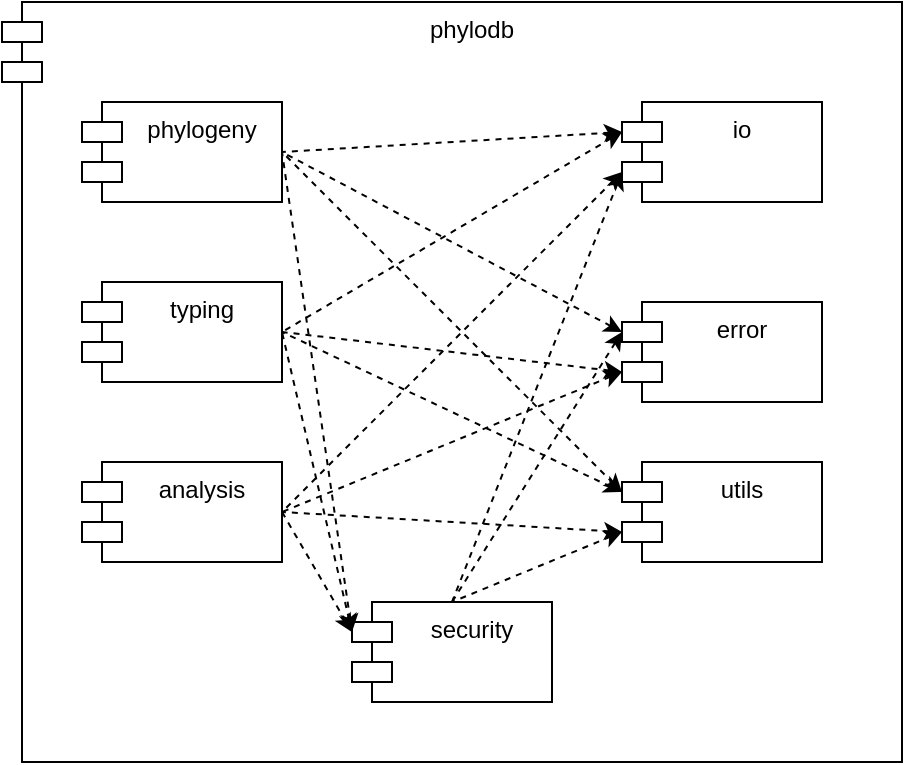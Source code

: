 <mxfile version="13.6.9" type="device"><diagram id="ETHq3ymNepKbzWfXXgI2" name="Page-1"><mxGraphModel dx="1038" dy="631" grid="1" gridSize="10" guides="1" tooltips="1" connect="1" arrows="1" fold="1" page="1" pageScale="1" pageWidth="850" pageHeight="1100" math="0" shadow="0"><root><mxCell id="0"/><mxCell id="1" parent="0"/><mxCell id="CxKGNdxVy_CJbZs6cydb-8" value="phylodb" style="shape=module;align=left;spacingLeft=20;align=center;verticalAlign=top;fillColor=none;" parent="1" vertex="1"><mxGeometry x="200" y="360" width="450" height="380" as="geometry"/></mxCell><mxCell id="CxKGNdxVy_CJbZs6cydb-10" value="analysis" style="shape=module;align=left;spacingLeft=20;align=center;verticalAlign=top;" parent="1" vertex="1"><mxGeometry x="240" y="590" width="100" height="50" as="geometry"/></mxCell><mxCell id="CxKGNdxVy_CJbZs6cydb-11" value="typing" style="shape=module;align=left;spacingLeft=20;align=center;verticalAlign=top;" parent="1" vertex="1"><mxGeometry x="240" y="500" width="100" height="50" as="geometry"/></mxCell><mxCell id="CxKGNdxVy_CJbZs6cydb-12" value="phylogeny" style="shape=module;align=left;spacingLeft=20;align=center;verticalAlign=top;" parent="1" vertex="1"><mxGeometry x="240" y="410" width="100" height="50" as="geometry"/></mxCell><mxCell id="CxKGNdxVy_CJbZs6cydb-13" value="io" style="shape=module;align=left;spacingLeft=20;align=center;verticalAlign=top;" parent="1" vertex="1"><mxGeometry x="510" y="410" width="100" height="50" as="geometry"/></mxCell><mxCell id="CxKGNdxVy_CJbZs6cydb-14" value="error" style="shape=module;align=left;spacingLeft=20;align=center;verticalAlign=top;" parent="1" vertex="1"><mxGeometry x="510" y="510" width="100" height="50" as="geometry"/></mxCell><mxCell id="CxKGNdxVy_CJbZs6cydb-15" value="utils" style="shape=module;align=left;spacingLeft=20;align=center;verticalAlign=top;" parent="1" vertex="1"><mxGeometry x="510" y="590" width="100" height="50" as="geometry"/></mxCell><mxCell id="CxKGNdxVy_CJbZs6cydb-16" value="" style="endArrow=none;dashed=1;html=1;entryX=1;entryY=0.5;entryDx=0;entryDy=0;exitX=0;exitY=0;exitDx=0;exitDy=15;exitPerimeter=0;startArrow=classic;startFill=1;" parent="1" source="CxKGNdxVy_CJbZs6cydb-13" target="CxKGNdxVy_CJbZs6cydb-12" edge="1"><mxGeometry width="50" height="50" relative="1" as="geometry"><mxPoint x="450" y="660" as="sourcePoint"/><mxPoint x="500" y="610" as="targetPoint"/></mxGeometry></mxCell><mxCell id="CxKGNdxVy_CJbZs6cydb-17" value="" style="endArrow=none;dashed=1;html=1;entryX=1;entryY=0.5;entryDx=0;entryDy=0;exitX=0;exitY=0;exitDx=0;exitDy=15;exitPerimeter=0;startArrow=classic;startFill=1;" parent="1" source="CxKGNdxVy_CJbZs6cydb-13" target="CxKGNdxVy_CJbZs6cydb-11" edge="1"><mxGeometry width="50" height="50" relative="1" as="geometry"><mxPoint x="480" y="465" as="sourcePoint"/><mxPoint x="370" y="445" as="targetPoint"/></mxGeometry></mxCell><mxCell id="CxKGNdxVy_CJbZs6cydb-18" value="" style="endArrow=none;dashed=1;html=1;entryX=1;entryY=0.5;entryDx=0;entryDy=0;startArrow=classic;startFill=1;exitX=0;exitY=0;exitDx=0;exitDy=35;exitPerimeter=0;" parent="1" source="CxKGNdxVy_CJbZs6cydb-13" target="CxKGNdxVy_CJbZs6cydb-10" edge="1"><mxGeometry width="50" height="50" relative="1" as="geometry"><mxPoint x="470" y="480" as="sourcePoint"/><mxPoint x="370" y="525" as="targetPoint"/></mxGeometry></mxCell><mxCell id="CxKGNdxVy_CJbZs6cydb-20" value="" style="endArrow=none;dashed=1;html=1;entryX=0.5;entryY=0;entryDx=0;entryDy=0;startArrow=classic;startFill=1;exitX=0;exitY=0;exitDx=0;exitDy=35;exitPerimeter=0;" parent="1" source="CxKGNdxVy_CJbZs6cydb-13" target="CxKGNdxVy_CJbZs6cydb-9" edge="1"><mxGeometry width="50" height="50" relative="1" as="geometry"><mxPoint x="460" y="480" as="sourcePoint"/><mxPoint x="370" y="605.0" as="targetPoint"/></mxGeometry></mxCell><mxCell id="CxKGNdxVy_CJbZs6cydb-21" value="" style="endArrow=none;dashed=1;html=1;entryX=1;entryY=0.5;entryDx=0;entryDy=0;exitX=0;exitY=0;exitDx=0;exitDy=15;exitPerimeter=0;startArrow=classic;startFill=1;" parent="1" source="CxKGNdxVy_CJbZs6cydb-14" target="CxKGNdxVy_CJbZs6cydb-12" edge="1"><mxGeometry width="50" height="50" relative="1" as="geometry"><mxPoint x="480" y="465" as="sourcePoint"/><mxPoint x="370" y="445" as="targetPoint"/></mxGeometry></mxCell><mxCell id="CxKGNdxVy_CJbZs6cydb-22" value="" style="endArrow=none;dashed=1;html=1;entryX=1;entryY=0.5;entryDx=0;entryDy=0;exitX=0;exitY=0;exitDx=0;exitDy=15;exitPerimeter=0;startArrow=classic;startFill=1;" parent="1" source="CxKGNdxVy_CJbZs6cydb-9" target="CxKGNdxVy_CJbZs6cydb-11" edge="1"><mxGeometry width="50" height="50" relative="1" as="geometry"><mxPoint x="480" y="550" as="sourcePoint"/><mxPoint x="370" y="445" as="targetPoint"/></mxGeometry></mxCell><mxCell id="CxKGNdxVy_CJbZs6cydb-24" value="" style="endArrow=none;dashed=1;html=1;entryX=1;entryY=0.5;entryDx=0;entryDy=0;exitX=0;exitY=0;exitDx=0;exitDy=35;exitPerimeter=0;startArrow=classic;startFill=1;" parent="1" source="CxKGNdxVy_CJbZs6cydb-14" target="CxKGNdxVy_CJbZs6cydb-10" edge="1"><mxGeometry width="50" height="50" relative="1" as="geometry"><mxPoint x="480" y="550" as="sourcePoint"/><mxPoint x="370" y="525" as="targetPoint"/></mxGeometry></mxCell><mxCell id="CxKGNdxVy_CJbZs6cydb-26" value="" style="endArrow=none;dashed=1;html=1;entryX=0.5;entryY=0;entryDx=0;entryDy=0;exitX=0;exitY=0;exitDx=0;exitDy=35;exitPerimeter=0;startArrow=classic;startFill=1;" parent="1" source="CxKGNdxVy_CJbZs6cydb-15" target="CxKGNdxVy_CJbZs6cydb-9" edge="1"><mxGeometry width="50" height="50" relative="1" as="geometry"><mxPoint x="480" y="570.0" as="sourcePoint"/><mxPoint x="370" y="685.0" as="targetPoint"/></mxGeometry></mxCell><mxCell id="CxKGNdxVy_CJbZs6cydb-27" value="" style="endArrow=none;dashed=1;html=1;entryX=1;entryY=0.5;entryDx=0;entryDy=0;exitX=0;exitY=0;exitDx=0;exitDy=35;exitPerimeter=0;startArrow=classic;startFill=1;" parent="1" source="CxKGNdxVy_CJbZs6cydb-15" target="CxKGNdxVy_CJbZs6cydb-10" edge="1"><mxGeometry width="50" height="50" relative="1" as="geometry"><mxPoint x="480" y="655.0" as="sourcePoint"/><mxPoint x="370" y="685.0" as="targetPoint"/></mxGeometry></mxCell><mxCell id="CxKGNdxVy_CJbZs6cydb-28" value="" style="endArrow=none;dashed=1;html=1;entryX=1;entryY=0.5;entryDx=0;entryDy=0;startArrow=classic;startFill=1;exitX=0;exitY=0;exitDx=0;exitDy=15;exitPerimeter=0;" parent="1" source="CxKGNdxVy_CJbZs6cydb-15" target="CxKGNdxVy_CJbZs6cydb-11" edge="1"><mxGeometry width="50" height="50" relative="1" as="geometry"><mxPoint x="480" y="655.0" as="sourcePoint"/><mxPoint x="370" y="605.0" as="targetPoint"/></mxGeometry></mxCell><mxCell id="CxKGNdxVy_CJbZs6cydb-29" value="" style="endArrow=none;dashed=1;html=1;entryX=1;entryY=0.5;entryDx=0;entryDy=0;startArrow=classic;startFill=1;exitX=0;exitY=0;exitDx=0;exitDy=15;exitPerimeter=0;" parent="1" source="CxKGNdxVy_CJbZs6cydb-15" target="CxKGNdxVy_CJbZs6cydb-12" edge="1"><mxGeometry width="50" height="50" relative="1" as="geometry"><mxPoint x="490" y="620.0" as="sourcePoint"/><mxPoint x="370" y="525" as="targetPoint"/></mxGeometry></mxCell><mxCell id="CxKGNdxVy_CJbZs6cydb-9" value="security" style="shape=module;align=left;spacingLeft=20;align=center;verticalAlign=top;" parent="1" vertex="1"><mxGeometry x="375" y="660" width="100" height="50" as="geometry"/></mxCell><mxCell id="7AxajmK717bsaCwt9IK1-6" value="" style="endArrow=none;dashed=1;html=1;entryX=0.5;entryY=0;entryDx=0;entryDy=0;exitX=0;exitY=0;exitDx=0;exitDy=15;exitPerimeter=0;startArrow=classic;startFill=1;" parent="1" source="CxKGNdxVy_CJbZs6cydb-14" target="CxKGNdxVy_CJbZs6cydb-9" edge="1"><mxGeometry width="50" height="50" relative="1" as="geometry"><mxPoint x="495" y="540" as="sourcePoint"/><mxPoint x="360" y="550" as="targetPoint"/></mxGeometry></mxCell><mxCell id="7AxajmK717bsaCwt9IK1-7" value="" style="endArrow=none;dashed=1;html=1;entryX=1;entryY=0.5;entryDx=0;entryDy=0;exitX=0;exitY=0;exitDx=0;exitDy=35;exitPerimeter=0;startArrow=classic;startFill=1;" parent="1" source="CxKGNdxVy_CJbZs6cydb-14" target="CxKGNdxVy_CJbZs6cydb-11" edge="1"><mxGeometry width="50" height="50" relative="1" as="geometry"><mxPoint x="385" y="685" as="sourcePoint"/><mxPoint x="350" y="535" as="targetPoint"/></mxGeometry></mxCell><mxCell id="7AxajmK717bsaCwt9IK1-8" value="" style="endArrow=none;dashed=1;html=1;entryX=1;entryY=0.5;entryDx=0;entryDy=0;exitX=0;exitY=0;exitDx=0;exitDy=15;exitPerimeter=0;startArrow=classic;startFill=1;" parent="1" source="CxKGNdxVy_CJbZs6cydb-9" target="CxKGNdxVy_CJbZs6cydb-12" edge="1"><mxGeometry width="50" height="50" relative="1" as="geometry"><mxPoint x="520" y="555" as="sourcePoint"/><mxPoint x="350" y="535" as="targetPoint"/></mxGeometry></mxCell><mxCell id="7AxajmK717bsaCwt9IK1-10" value="" style="endArrow=none;dashed=1;html=1;entryX=1;entryY=0.5;entryDx=0;entryDy=0;startArrow=classic;startFill=1;exitX=0;exitY=0;exitDx=0;exitDy=15;exitPerimeter=0;" parent="1" source="CxKGNdxVy_CJbZs6cydb-9" target="CxKGNdxVy_CJbZs6cydb-10" edge="1"><mxGeometry width="50" height="50" relative="1" as="geometry"><mxPoint x="380" y="670" as="sourcePoint"/><mxPoint x="350" y="535" as="targetPoint"/></mxGeometry></mxCell></root></mxGraphModel></diagram></mxfile>